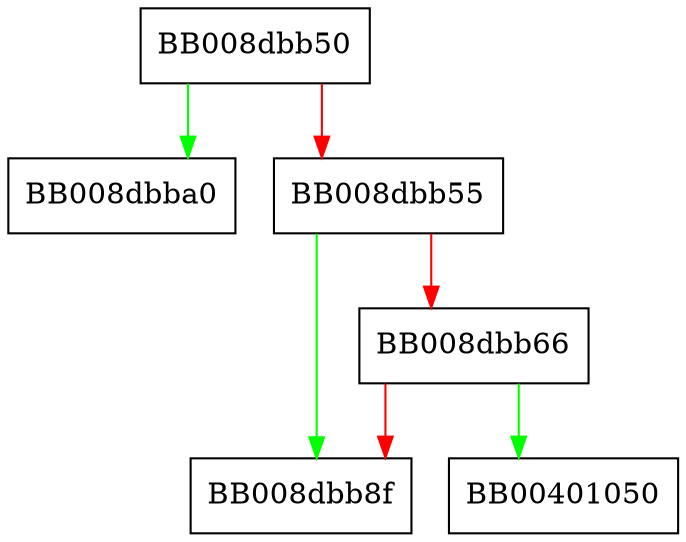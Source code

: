 digraph __init_misc {
  node [shape="box"];
  graph [splines=ortho];
  BB008dbb50 -> BB008dbba0 [color="green"];
  BB008dbb50 -> BB008dbb55 [color="red"];
  BB008dbb55 -> BB008dbb8f [color="green"];
  BB008dbb55 -> BB008dbb66 [color="red"];
  BB008dbb66 -> BB00401050 [color="green"];
  BB008dbb66 -> BB008dbb8f [color="red"];
}